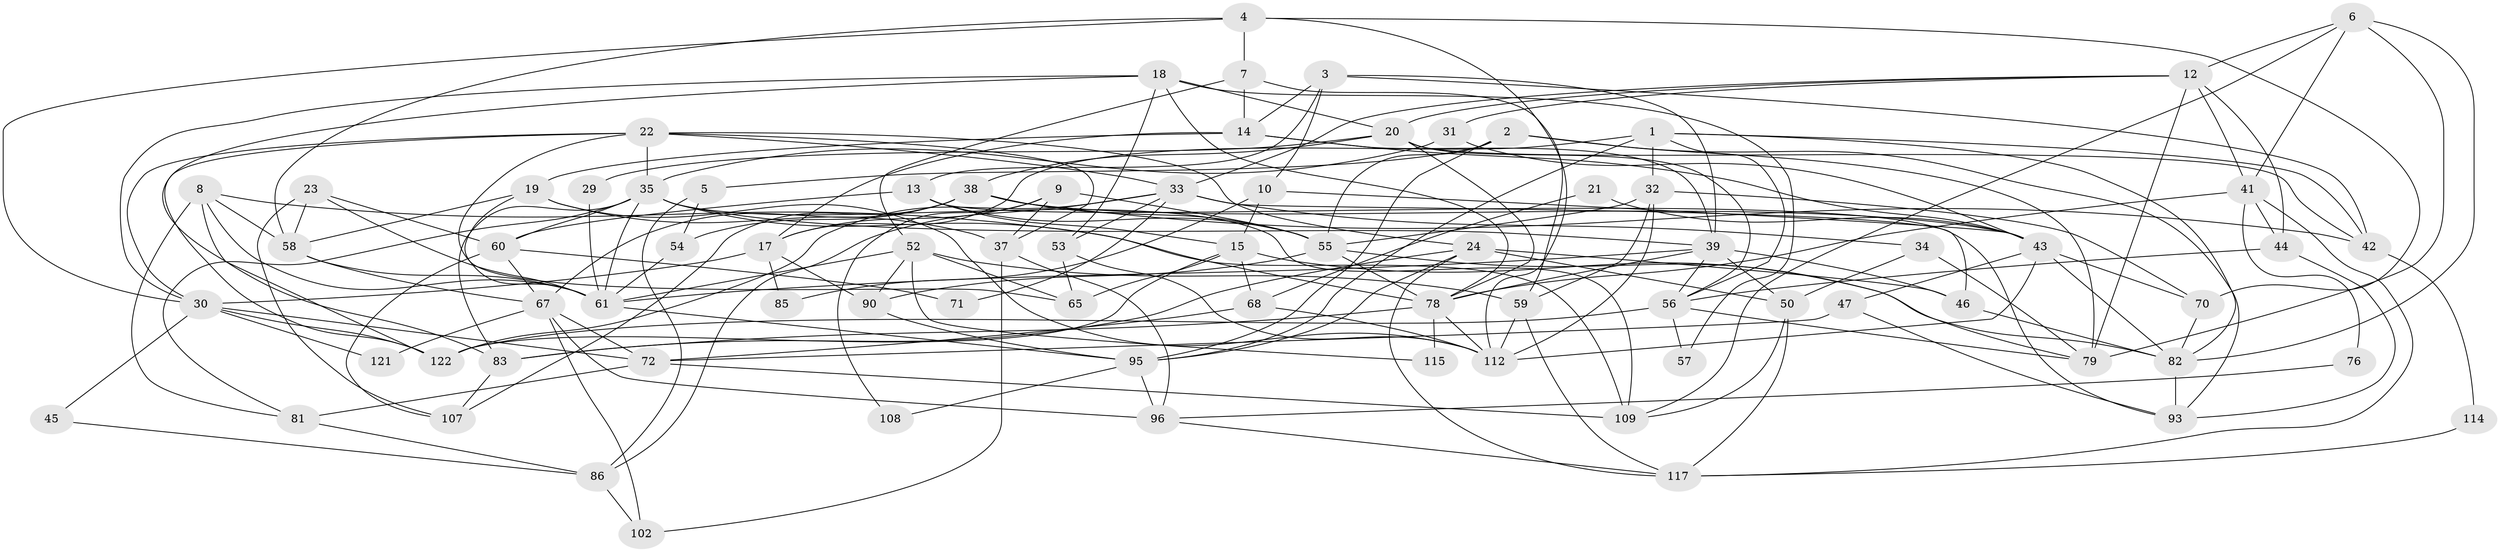 // Generated by graph-tools (version 1.1) at 2025/24/03/03/25 07:24:03]
// undirected, 78 vertices, 197 edges
graph export_dot {
graph [start="1"]
  node [color=gray90,style=filled];
  1 [super="+40"];
  2 [super="+87"];
  3 [super="+48"];
  4 [super="+26"];
  5 [super="+11"];
  6;
  7;
  8 [super="+103"];
  9 [super="+49"];
  10 [super="+16"];
  12 [super="+92"];
  13 [super="+64"];
  14 [super="+27"];
  15 [super="+98"];
  17 [super="+91"];
  18 [super="+105"];
  19;
  20 [super="+25"];
  21;
  22 [super="+28"];
  23 [super="+77"];
  24 [super="+69"];
  29;
  30 [super="+62"];
  31;
  32 [super="+36"];
  33 [super="+97"];
  34;
  35 [super="+84"];
  37 [super="+51"];
  38 [super="+63"];
  39 [super="+66"];
  41;
  42;
  43 [super="+74"];
  44;
  45;
  46;
  47;
  50 [super="+113"];
  52 [super="+75"];
  53 [super="+89"];
  54;
  55 [super="+110"];
  56 [super="+80"];
  57;
  58;
  59 [super="+123"];
  60 [super="+106"];
  61 [super="+94"];
  65;
  67 [super="+73"];
  68;
  70 [super="+120"];
  71;
  72 [super="+99"];
  76;
  78 [super="+111"];
  79 [super="+101"];
  81;
  82 [super="+88"];
  83;
  85;
  86 [super="+118"];
  90;
  93 [super="+100"];
  95 [super="+116"];
  96 [super="+104"];
  102;
  107;
  108;
  109;
  112 [super="+119"];
  114;
  115;
  117;
  121;
  122;
  1 -- 95;
  1 -- 56;
  1 -- 17;
  1 -- 82;
  1 -- 42;
  1 -- 32;
  2 -- 95;
  2 -- 5;
  2 -- 93;
  2 -- 55;
  2 -- 79;
  3 -- 42;
  3 -- 14 [weight=2];
  3 -- 39;
  3 -- 10;
  3 -- 13;
  4 -- 112;
  4 -- 70;
  4 -- 30;
  4 -- 58;
  4 -- 7;
  5 -- 86;
  5 -- 54;
  6 -- 41;
  6 -- 109;
  6 -- 79;
  6 -- 12;
  6 -- 82;
  7 -- 59;
  7 -- 14;
  7 -- 52;
  8 -- 109;
  8 -- 122;
  8 -- 81;
  8 -- 58;
  8 -- 61;
  9 -- 55;
  9 -- 37;
  9 -- 108;
  9 -- 17;
  10 -- 15;
  10 -- 43;
  10 -- 85;
  12 -- 79;
  12 -- 20;
  12 -- 31;
  12 -- 33;
  12 -- 41;
  12 -- 44;
  13 -- 60;
  13 -- 93;
  13 -- 55;
  13 -- 15;
  14 -- 19;
  14 -- 39;
  14 -- 17;
  14 -- 43;
  15 -- 122;
  15 -- 68;
  15 -- 82;
  15 -- 65;
  17 -- 85;
  17 -- 30;
  17 -- 90;
  18 -- 83;
  18 -- 53;
  18 -- 20;
  18 -- 57;
  18 -- 30;
  18 -- 78;
  19 -- 58;
  19 -- 61;
  19 -- 112;
  19 -- 37;
  20 -- 38 [weight=2];
  20 -- 29;
  20 -- 42;
  20 -- 78;
  20 -- 56;
  21 -- 68;
  21 -- 43;
  22 -- 35;
  22 -- 33;
  22 -- 37;
  22 -- 65;
  22 -- 122;
  22 -- 24;
  22 -- 30;
  23 -- 60;
  23 -- 107;
  23 -- 61;
  23 -- 58;
  24 -- 83;
  24 -- 50;
  24 -- 117;
  24 -- 95;
  24 -- 46;
  29 -- 61;
  30 -- 45;
  30 -- 72;
  30 -- 121;
  30 -- 122;
  31 -- 35;
  31 -- 43;
  32 -- 59;
  32 -- 112;
  32 -- 70;
  32 -- 55;
  33 -- 122;
  33 -- 46;
  33 -- 71;
  33 -- 34;
  33 -- 53;
  33 -- 86;
  34 -- 79;
  34 -- 50;
  35 -- 78;
  35 -- 109;
  35 -- 81;
  35 -- 83;
  35 -- 39;
  35 -- 61;
  35 -- 60;
  37 -- 102;
  37 -- 96;
  38 -- 42;
  38 -- 43;
  38 -- 55;
  38 -- 67;
  38 -- 54;
  38 -- 107;
  39 -- 46;
  39 -- 61;
  39 -- 50;
  39 -- 56;
  39 -- 78;
  41 -- 78;
  41 -- 117;
  41 -- 44;
  41 -- 76;
  42 -- 114;
  43 -- 70;
  43 -- 112;
  43 -- 82;
  43 -- 47;
  44 -- 93;
  44 -- 56;
  45 -- 86;
  46 -- 82;
  47 -- 93;
  47 -- 72;
  50 -- 109;
  50 -- 117;
  52 -- 59;
  52 -- 90;
  52 -- 61;
  52 -- 65;
  52 -- 115;
  53 -- 65;
  53 -- 112;
  54 -- 61;
  55 -- 78;
  55 -- 90;
  55 -- 79;
  56 -- 57;
  56 -- 122;
  56 -- 79;
  58 -- 61;
  58 -- 67;
  59 -- 112;
  59 -- 117;
  60 -- 107;
  60 -- 71;
  60 -- 67;
  61 -- 95;
  67 -- 96 [weight=2];
  67 -- 102;
  67 -- 72;
  67 -- 121;
  68 -- 72;
  68 -- 112;
  70 -- 82;
  72 -- 109;
  72 -- 81;
  76 -- 96;
  78 -- 112;
  78 -- 83;
  78 -- 115;
  81 -- 86;
  82 -- 93;
  83 -- 107;
  86 -- 102;
  90 -- 95;
  95 -- 108;
  95 -- 96;
  96 -- 117;
  114 -- 117;
}
